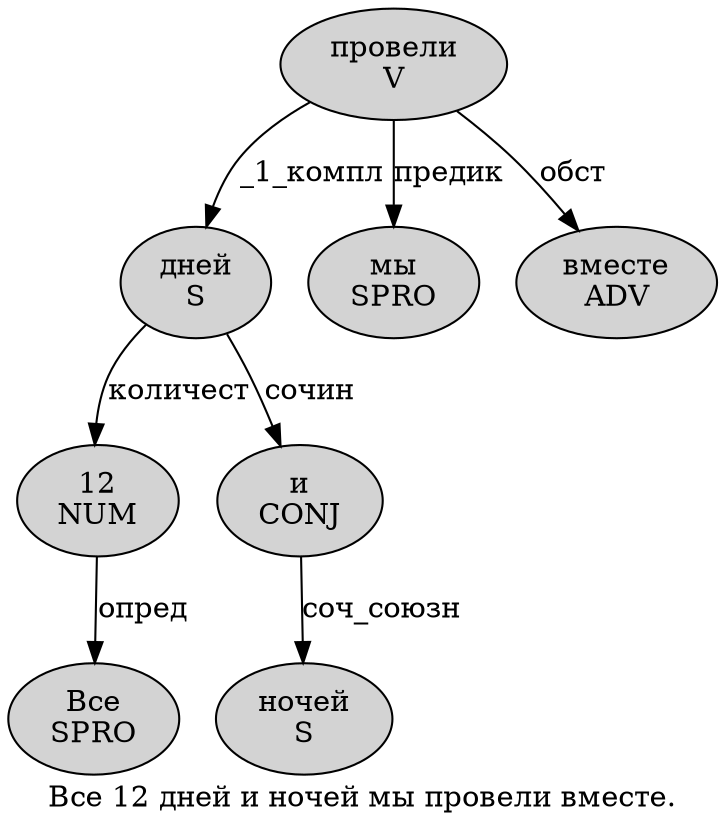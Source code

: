 digraph SENTENCE_958 {
	graph [label="Все 12 дней и ночей мы провели вместе."]
	node [style=filled]
		0 [label="Все
SPRO" color="" fillcolor=lightgray penwidth=1 shape=ellipse]
		1 [label="12
NUM" color="" fillcolor=lightgray penwidth=1 shape=ellipse]
		2 [label="дней
S" color="" fillcolor=lightgray penwidth=1 shape=ellipse]
		3 [label="и
CONJ" color="" fillcolor=lightgray penwidth=1 shape=ellipse]
		4 [label="ночей
S" color="" fillcolor=lightgray penwidth=1 shape=ellipse]
		5 [label="мы
SPRO" color="" fillcolor=lightgray penwidth=1 shape=ellipse]
		6 [label="провели
V" color="" fillcolor=lightgray penwidth=1 shape=ellipse]
		7 [label="вместе
ADV" color="" fillcolor=lightgray penwidth=1 shape=ellipse]
			2 -> 1 [label="количест"]
			2 -> 3 [label="сочин"]
			3 -> 4 [label="соч_союзн"]
			6 -> 2 [label="_1_компл"]
			6 -> 5 [label="предик"]
			6 -> 7 [label="обст"]
			1 -> 0 [label="опред"]
}